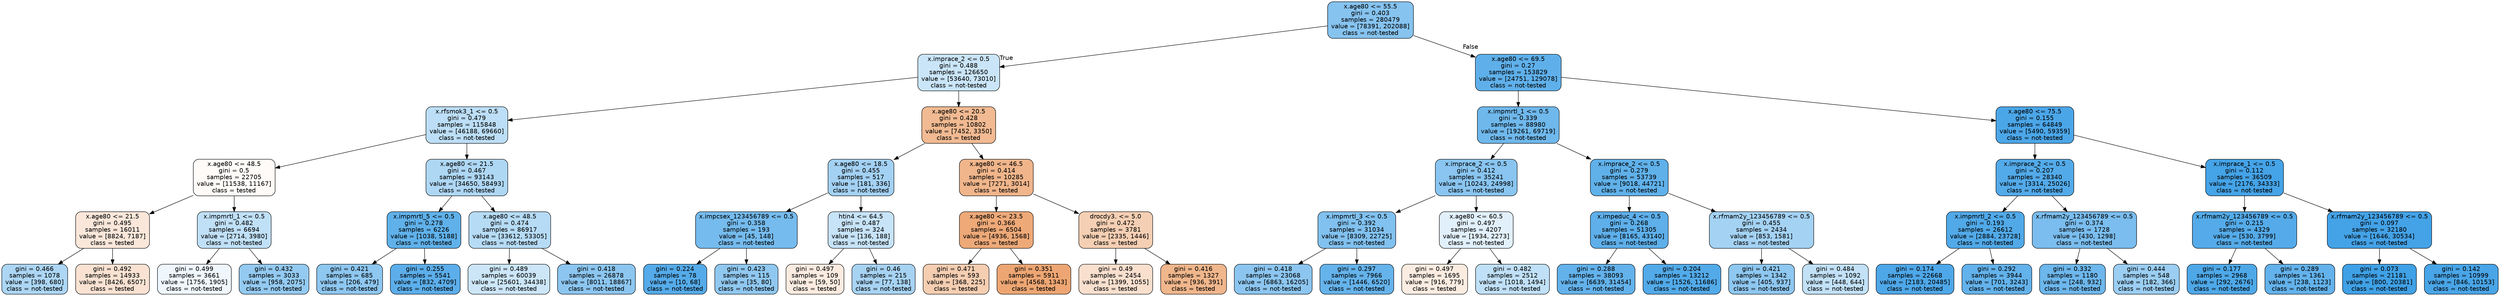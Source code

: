 digraph Tree {
node [shape=box, style="filled, rounded", color="black", fontname=helvetica] ;
edge [fontname=helvetica] ;
0 [label="x.age80 <= 55.5\ngini = 0.403\nsamples = 280479\nvalue = [78391, 202088]\nclass = not-tested", fillcolor="#399de59c"] ;
1 [label="x.imprace_2 <= 0.5\ngini = 0.488\nsamples = 126650\nvalue = [53640, 73010]\nclass = not-tested", fillcolor="#399de544"] ;
0 -> 1 [labeldistance=2.5, labelangle=45, headlabel="True"] ;
2 [label="x.rfsmok3_1 <= 0.5\ngini = 0.479\nsamples = 115848\nvalue = [46188, 69660]\nclass = not-tested", fillcolor="#399de556"] ;
1 -> 2 ;
3 [label="x.age80 <= 48.5\ngini = 0.5\nsamples = 22705\nvalue = [11538, 11167]\nclass = tested", fillcolor="#e5813908"] ;
2 -> 3 ;
4 [label="x.age80 <= 21.5\ngini = 0.495\nsamples = 16011\nvalue = [8824, 7187]\nclass = tested", fillcolor="#e581392f"] ;
3 -> 4 ;
5 [label="gini = 0.466\nsamples = 1078\nvalue = [398, 680]\nclass = not-tested", fillcolor="#399de56a"] ;
4 -> 5 ;
6 [label="gini = 0.492\nsamples = 14933\nvalue = [8426, 6507]\nclass = tested", fillcolor="#e581393a"] ;
4 -> 6 ;
7 [label="x.impmrtl_1 <= 0.5\ngini = 0.482\nsamples = 6694\nvalue = [2714, 3980]\nclass = not-tested", fillcolor="#399de551"] ;
3 -> 7 ;
8 [label="gini = 0.499\nsamples = 3661\nvalue = [1756, 1905]\nclass = not-tested", fillcolor="#399de514"] ;
7 -> 8 ;
9 [label="gini = 0.432\nsamples = 3033\nvalue = [958, 2075]\nclass = not-tested", fillcolor="#399de589"] ;
7 -> 9 ;
10 [label="x.age80 <= 21.5\ngini = 0.467\nsamples = 93143\nvalue = [34650, 58493]\nclass = not-tested", fillcolor="#399de568"] ;
2 -> 10 ;
11 [label="x.impmrtl_5 <= 0.5\ngini = 0.278\nsamples = 6226\nvalue = [1038, 5188]\nclass = not-tested", fillcolor="#399de5cc"] ;
10 -> 11 ;
12 [label="gini = 0.421\nsamples = 685\nvalue = [206, 479]\nclass = not-tested", fillcolor="#399de591"] ;
11 -> 12 ;
13 [label="gini = 0.255\nsamples = 5541\nvalue = [832, 4709]\nclass = not-tested", fillcolor="#399de5d2"] ;
11 -> 13 ;
14 [label="x.age80 <= 48.5\ngini = 0.474\nsamples = 86917\nvalue = [33612, 53305]\nclass = not-tested", fillcolor="#399de55e"] ;
10 -> 14 ;
15 [label="gini = 0.489\nsamples = 60039\nvalue = [25601, 34438]\nclass = not-tested", fillcolor="#399de541"] ;
14 -> 15 ;
16 [label="gini = 0.418\nsamples = 26878\nvalue = [8011, 18867]\nclass = not-tested", fillcolor="#399de593"] ;
14 -> 16 ;
17 [label="x.age80 <= 20.5\ngini = 0.428\nsamples = 10802\nvalue = [7452, 3350]\nclass = tested", fillcolor="#e581398c"] ;
1 -> 17 ;
18 [label="x.age80 <= 18.5\ngini = 0.455\nsamples = 517\nvalue = [181, 336]\nclass = not-tested", fillcolor="#399de576"] ;
17 -> 18 ;
19 [label="x.impcsex_123456789 <= 0.5\ngini = 0.358\nsamples = 193\nvalue = [45, 148]\nclass = not-tested", fillcolor="#399de5b1"] ;
18 -> 19 ;
20 [label="gini = 0.224\nsamples = 78\nvalue = [10, 68]\nclass = not-tested", fillcolor="#399de5da"] ;
19 -> 20 ;
21 [label="gini = 0.423\nsamples = 115\nvalue = [35, 80]\nclass = not-tested", fillcolor="#399de58f"] ;
19 -> 21 ;
22 [label="htin4 <= 64.5\ngini = 0.487\nsamples = 324\nvalue = [136, 188]\nclass = not-tested", fillcolor="#399de547"] ;
18 -> 22 ;
23 [label="gini = 0.497\nsamples = 109\nvalue = [59, 50]\nclass = tested", fillcolor="#e5813927"] ;
22 -> 23 ;
24 [label="gini = 0.46\nsamples = 215\nvalue = [77, 138]\nclass = not-tested", fillcolor="#399de571"] ;
22 -> 24 ;
25 [label="x.age80 <= 46.5\ngini = 0.414\nsamples = 10285\nvalue = [7271, 3014]\nclass = tested", fillcolor="#e5813995"] ;
17 -> 25 ;
26 [label="x.age80 <= 23.5\ngini = 0.366\nsamples = 6504\nvalue = [4936, 1568]\nclass = tested", fillcolor="#e58139ae"] ;
25 -> 26 ;
27 [label="gini = 0.471\nsamples = 593\nvalue = [368, 225]\nclass = tested", fillcolor="#e5813963"] ;
26 -> 27 ;
28 [label="gini = 0.351\nsamples = 5911\nvalue = [4568, 1343]\nclass = tested", fillcolor="#e58139b4"] ;
26 -> 28 ;
29 [label="drocdy3. <= 5.0\ngini = 0.472\nsamples = 3781\nvalue = [2335, 1446]\nclass = tested", fillcolor="#e5813961"] ;
25 -> 29 ;
30 [label="gini = 0.49\nsamples = 2454\nvalue = [1399, 1055]\nclass = tested", fillcolor="#e581393f"] ;
29 -> 30 ;
31 [label="gini = 0.416\nsamples = 1327\nvalue = [936, 391]\nclass = tested", fillcolor="#e5813994"] ;
29 -> 31 ;
32 [label="x.age80 <= 69.5\ngini = 0.27\nsamples = 153829\nvalue = [24751, 129078]\nclass = not-tested", fillcolor="#399de5ce"] ;
0 -> 32 [labeldistance=2.5, labelangle=-45, headlabel="False"] ;
33 [label="x.impmrtl_1 <= 0.5\ngini = 0.339\nsamples = 88980\nvalue = [19261, 69719]\nclass = not-tested", fillcolor="#399de5b9"] ;
32 -> 33 ;
34 [label="x.imprace_2 <= 0.5\ngini = 0.412\nsamples = 35241\nvalue = [10243, 24998]\nclass = not-tested", fillcolor="#399de597"] ;
33 -> 34 ;
35 [label="x.impmrtl_3 <= 0.5\ngini = 0.392\nsamples = 31034\nvalue = [8309, 22725]\nclass = not-tested", fillcolor="#399de5a2"] ;
34 -> 35 ;
36 [label="gini = 0.418\nsamples = 23068\nvalue = [6863, 16205]\nclass = not-tested", fillcolor="#399de593"] ;
35 -> 36 ;
37 [label="gini = 0.297\nsamples = 7966\nvalue = [1446, 6520]\nclass = not-tested", fillcolor="#399de5c6"] ;
35 -> 37 ;
38 [label="x.age80 <= 60.5\ngini = 0.497\nsamples = 4207\nvalue = [1934, 2273]\nclass = not-tested", fillcolor="#399de526"] ;
34 -> 38 ;
39 [label="gini = 0.497\nsamples = 1695\nvalue = [916, 779]\nclass = tested", fillcolor="#e5813926"] ;
38 -> 39 ;
40 [label="gini = 0.482\nsamples = 2512\nvalue = [1018, 1494]\nclass = not-tested", fillcolor="#399de551"] ;
38 -> 40 ;
41 [label="x.imprace_2 <= 0.5\ngini = 0.279\nsamples = 53739\nvalue = [9018, 44721]\nclass = not-tested", fillcolor="#399de5cc"] ;
33 -> 41 ;
42 [label="x.impeduc_4 <= 0.5\ngini = 0.268\nsamples = 51305\nvalue = [8165, 43140]\nclass = not-tested", fillcolor="#399de5cf"] ;
41 -> 42 ;
43 [label="gini = 0.288\nsamples = 38093\nvalue = [6639, 31454]\nclass = not-tested", fillcolor="#399de5c9"] ;
42 -> 43 ;
44 [label="gini = 0.204\nsamples = 13212\nvalue = [1526, 11686]\nclass = not-tested", fillcolor="#399de5de"] ;
42 -> 44 ;
45 [label="x.rfmam2y_123456789 <= 0.5\ngini = 0.455\nsamples = 2434\nvalue = [853, 1581]\nclass = not-tested", fillcolor="#399de575"] ;
41 -> 45 ;
46 [label="gini = 0.421\nsamples = 1342\nvalue = [405, 937]\nclass = not-tested", fillcolor="#399de591"] ;
45 -> 46 ;
47 [label="gini = 0.484\nsamples = 1092\nvalue = [448, 644]\nclass = not-tested", fillcolor="#399de54e"] ;
45 -> 47 ;
48 [label="x.age80 <= 75.5\ngini = 0.155\nsamples = 64849\nvalue = [5490, 59359]\nclass = not-tested", fillcolor="#399de5e7"] ;
32 -> 48 ;
49 [label="x.imprace_2 <= 0.5\ngini = 0.207\nsamples = 28340\nvalue = [3314, 25026]\nclass = not-tested", fillcolor="#399de5dd"] ;
48 -> 49 ;
50 [label="x.impmrtl_2 <= 0.5\ngini = 0.193\nsamples = 26612\nvalue = [2884, 23728]\nclass = not-tested", fillcolor="#399de5e0"] ;
49 -> 50 ;
51 [label="gini = 0.174\nsamples = 22668\nvalue = [2183, 20485]\nclass = not-tested", fillcolor="#399de5e4"] ;
50 -> 51 ;
52 [label="gini = 0.292\nsamples = 3944\nvalue = [701, 3243]\nclass = not-tested", fillcolor="#399de5c8"] ;
50 -> 52 ;
53 [label="x.rfmam2y_123456789 <= 0.5\ngini = 0.374\nsamples = 1728\nvalue = [430, 1298]\nclass = not-tested", fillcolor="#399de5ab"] ;
49 -> 53 ;
54 [label="gini = 0.332\nsamples = 1180\nvalue = [248, 932]\nclass = not-tested", fillcolor="#399de5bb"] ;
53 -> 54 ;
55 [label="gini = 0.444\nsamples = 548\nvalue = [182, 366]\nclass = not-tested", fillcolor="#399de580"] ;
53 -> 55 ;
56 [label="x.imprace_1 <= 0.5\ngini = 0.112\nsamples = 36509\nvalue = [2176, 34333]\nclass = not-tested", fillcolor="#399de5ef"] ;
48 -> 56 ;
57 [label="x.rfmam2y_123456789 <= 0.5\ngini = 0.215\nsamples = 4329\nvalue = [530, 3799]\nclass = not-tested", fillcolor="#399de5db"] ;
56 -> 57 ;
58 [label="gini = 0.177\nsamples = 2968\nvalue = [292, 2676]\nclass = not-tested", fillcolor="#399de5e3"] ;
57 -> 58 ;
59 [label="gini = 0.289\nsamples = 1361\nvalue = [238, 1123]\nclass = not-tested", fillcolor="#399de5c9"] ;
57 -> 59 ;
60 [label="x.rfmam2y_123456789 <= 0.5\ngini = 0.097\nsamples = 32180\nvalue = [1646, 30534]\nclass = not-tested", fillcolor="#399de5f1"] ;
56 -> 60 ;
61 [label="gini = 0.073\nsamples = 21181\nvalue = [800, 20381]\nclass = not-tested", fillcolor="#399de5f5"] ;
60 -> 61 ;
62 [label="gini = 0.142\nsamples = 10999\nvalue = [846, 10153]\nclass = not-tested", fillcolor="#399de5ea"] ;
60 -> 62 ;
}